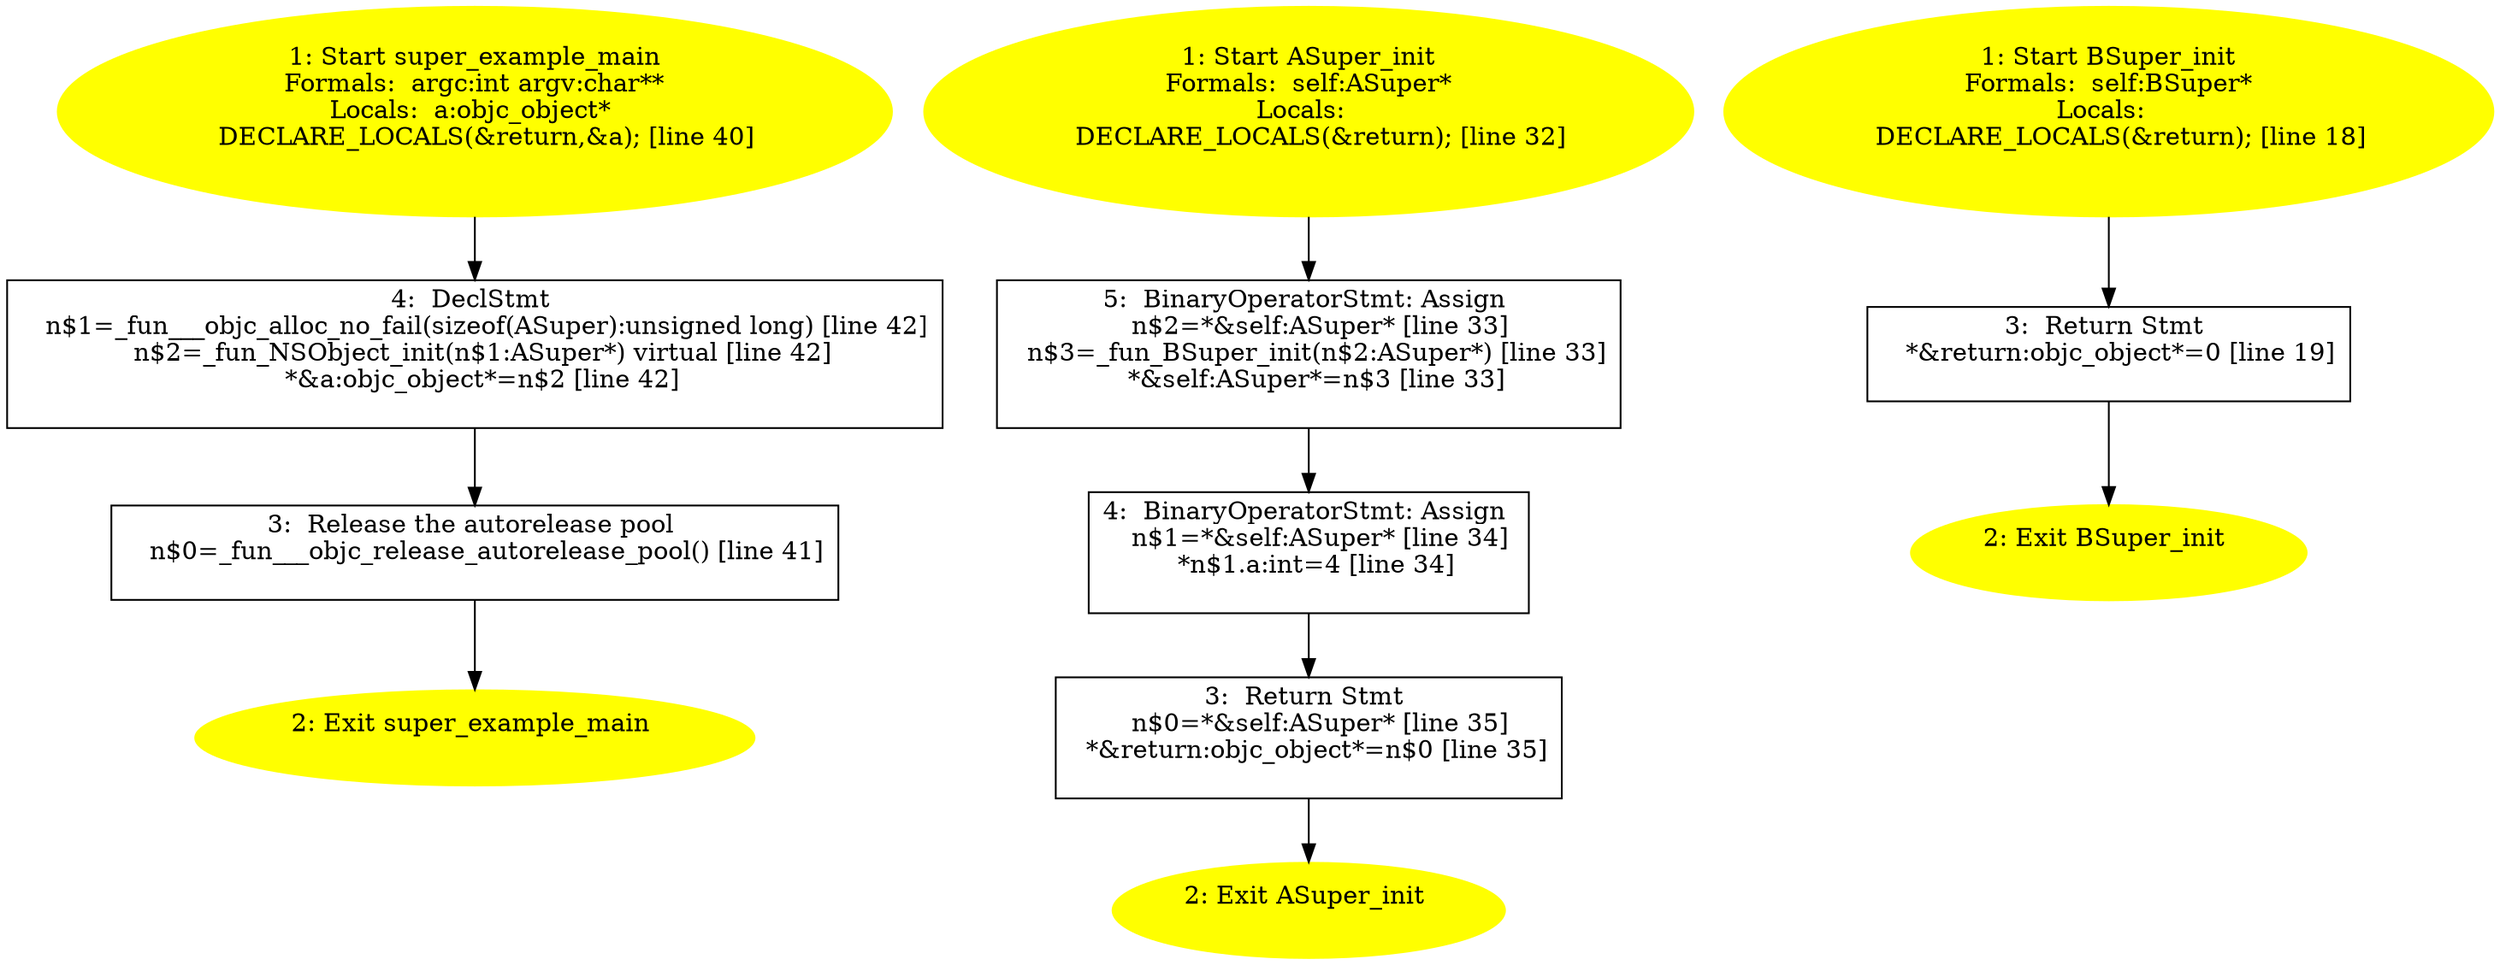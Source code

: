 /* @generated */
digraph iCFG {
"super_example_main.e3ebe95e6c5ae811733f235c29fbbf6d_1" [label="1: Start super_example_main\nFormals:  argc:int argv:char**\nLocals:  a:objc_object* \n   DECLARE_LOCALS(&return,&a); [line 40]\n " color=yellow style=filled]
	

	 "super_example_main.e3ebe95e6c5ae811733f235c29fbbf6d_1" -> "super_example_main.e3ebe95e6c5ae811733f235c29fbbf6d_4" ;
"super_example_main.e3ebe95e6c5ae811733f235c29fbbf6d_2" [label="2: Exit super_example_main \n  " color=yellow style=filled]
	

"super_example_main.e3ebe95e6c5ae811733f235c29fbbf6d_3" [label="3:  Release the autorelease pool \n   n$0=_fun___objc_release_autorelease_pool() [line 41]\n " shape="box"]
	

	 "super_example_main.e3ebe95e6c5ae811733f235c29fbbf6d_3" -> "super_example_main.e3ebe95e6c5ae811733f235c29fbbf6d_2" ;
"super_example_main.e3ebe95e6c5ae811733f235c29fbbf6d_4" [label="4:  DeclStmt \n   n$1=_fun___objc_alloc_no_fail(sizeof(ASuper):unsigned long) [line 42]\n  n$2=_fun_NSObject_init(n$1:ASuper*) virtual [line 42]\n  *&a:objc_object*=n$2 [line 42]\n " shape="box"]
	

	 "super_example_main.e3ebe95e6c5ae811733f235c29fbbf6d_4" -> "super_example_main.e3ebe95e6c5ae811733f235c29fbbf6d_3" ;
"init#ASuper#instance.9832dae2a83c036d9d82b45709c4855e_1" [label="1: Start ASuper_init\nFormals:  self:ASuper*\nLocals:  \n   DECLARE_LOCALS(&return); [line 32]\n " color=yellow style=filled]
	

	 "init#ASuper#instance.9832dae2a83c036d9d82b45709c4855e_1" -> "init#ASuper#instance.9832dae2a83c036d9d82b45709c4855e_5" ;
"init#ASuper#instance.9832dae2a83c036d9d82b45709c4855e_2" [label="2: Exit ASuper_init \n  " color=yellow style=filled]
	

"init#ASuper#instance.9832dae2a83c036d9d82b45709c4855e_3" [label="3:  Return Stmt \n   n$0=*&self:ASuper* [line 35]\n  *&return:objc_object*=n$0 [line 35]\n " shape="box"]
	

	 "init#ASuper#instance.9832dae2a83c036d9d82b45709c4855e_3" -> "init#ASuper#instance.9832dae2a83c036d9d82b45709c4855e_2" ;
"init#ASuper#instance.9832dae2a83c036d9d82b45709c4855e_4" [label="4:  BinaryOperatorStmt: Assign \n   n$1=*&self:ASuper* [line 34]\n  *n$1.a:int=4 [line 34]\n " shape="box"]
	

	 "init#ASuper#instance.9832dae2a83c036d9d82b45709c4855e_4" -> "init#ASuper#instance.9832dae2a83c036d9d82b45709c4855e_3" ;
"init#ASuper#instance.9832dae2a83c036d9d82b45709c4855e_5" [label="5:  BinaryOperatorStmt: Assign \n   n$2=*&self:ASuper* [line 33]\n  n$3=_fun_BSuper_init(n$2:ASuper*) [line 33]\n  *&self:ASuper*=n$3 [line 33]\n " shape="box"]
	

	 "init#ASuper#instance.9832dae2a83c036d9d82b45709c4855e_5" -> "init#ASuper#instance.9832dae2a83c036d9d82b45709c4855e_4" ;
"init#BSuper#instance.6678b088cbd2579c21b766781beb8030_1" [label="1: Start BSuper_init\nFormals:  self:BSuper*\nLocals:  \n   DECLARE_LOCALS(&return); [line 18]\n " color=yellow style=filled]
	

	 "init#BSuper#instance.6678b088cbd2579c21b766781beb8030_1" -> "init#BSuper#instance.6678b088cbd2579c21b766781beb8030_3" ;
"init#BSuper#instance.6678b088cbd2579c21b766781beb8030_2" [label="2: Exit BSuper_init \n  " color=yellow style=filled]
	

"init#BSuper#instance.6678b088cbd2579c21b766781beb8030_3" [label="3:  Return Stmt \n   *&return:objc_object*=0 [line 19]\n " shape="box"]
	

	 "init#BSuper#instance.6678b088cbd2579c21b766781beb8030_3" -> "init#BSuper#instance.6678b088cbd2579c21b766781beb8030_2" ;
}
